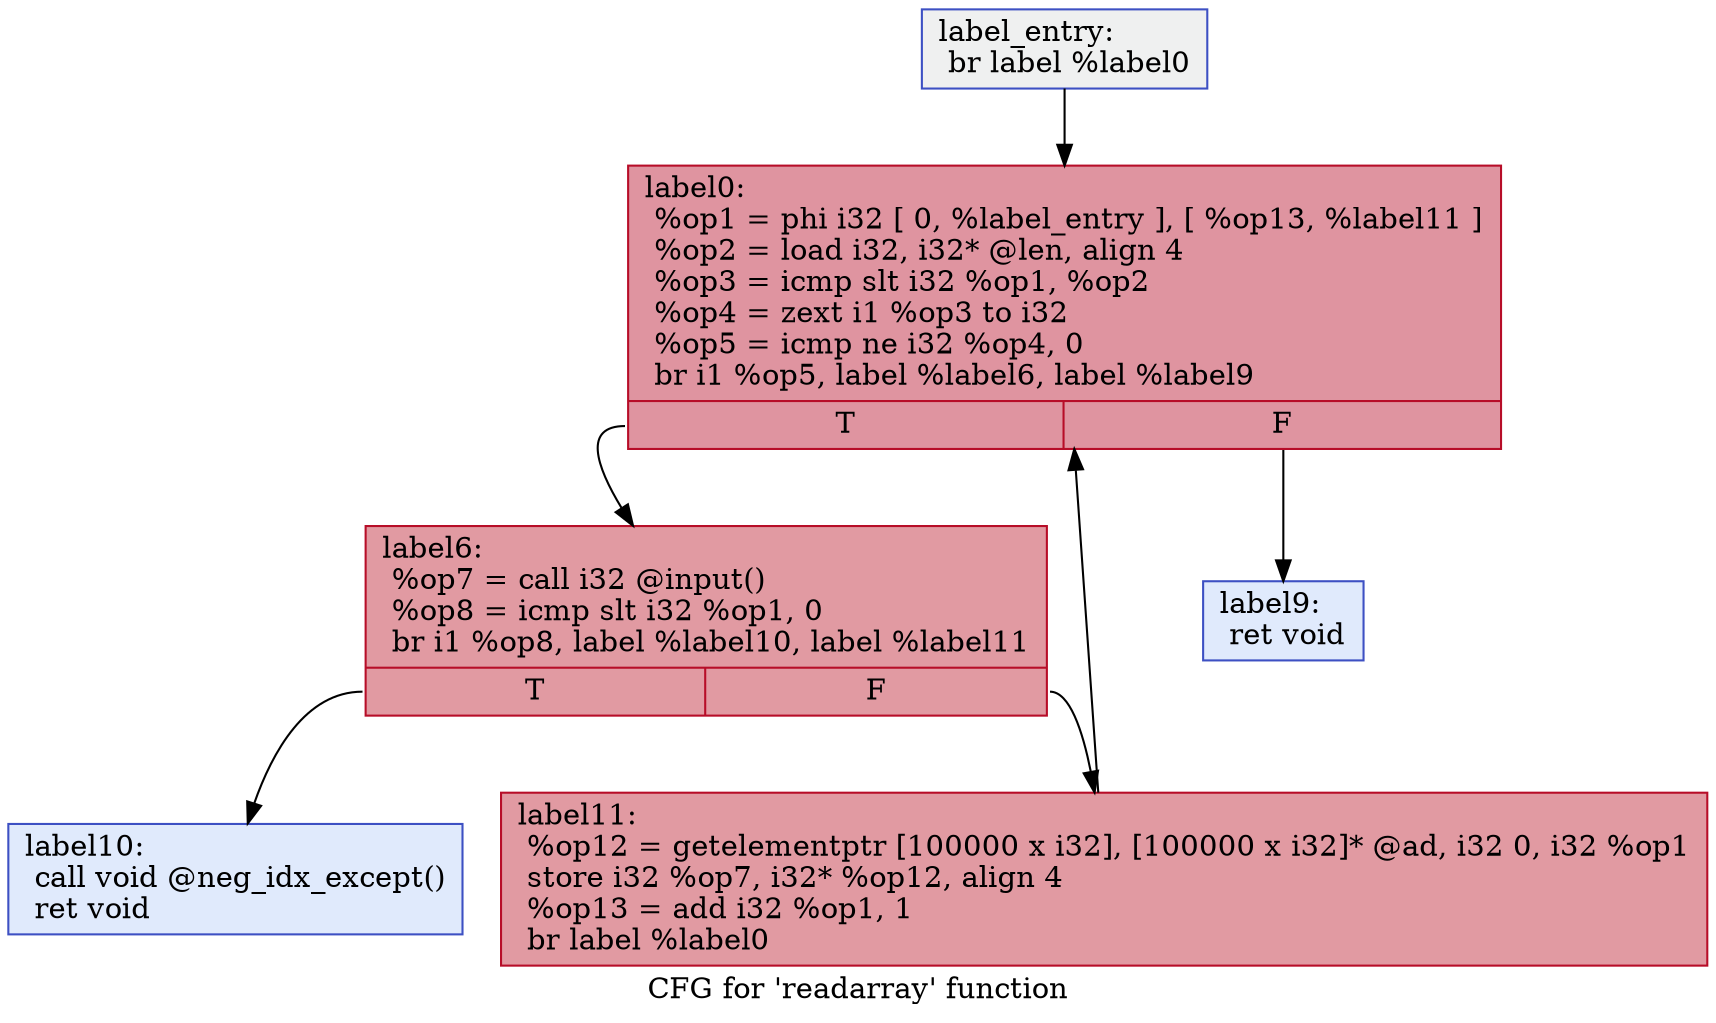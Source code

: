 digraph "CFG for 'readarray' function" {
	label="CFG for 'readarray' function";

	Node0x20e1c40 [shape=record,color="#3d50c3ff", style=filled, fillcolor="#dbdcde70",label="{label_entry:\l  br label %label0\l}"];
	Node0x20e1c40 -> Node0x20e1e00;
	Node0x20e1e00 [shape=record,color="#b70d28ff", style=filled, fillcolor="#b70d2870",label="{label0:                                           \l  %op1 = phi i32 [ 0, %label_entry ], [ %op13, %label11 ]\l  %op2 = load i32, i32* @len, align 4\l  %op3 = icmp slt i32 %op1, %op2\l  %op4 = zext i1 %op3 to i32\l  %op5 = icmp ne i32 %op4, 0\l  br i1 %op5, label %label6, label %label9\l|{<s0>T|<s1>F}}"];
	Node0x20e1e00:s0 -> Node0x20e2210;
	Node0x20e1e00:s1 -> Node0x20e22e0;
	Node0x20e2210 [shape=record,color="#b70d28ff", style=filled, fillcolor="#bb1b2c70",label="{label6:                                           \l  %op7 = call i32 @input()\l  %op8 = icmp slt i32 %op1, 0\l  br i1 %op8, label %label10, label %label11\l|{<s0>T|<s1>F}}"];
	Node0x20e2210:s0 -> Node0x20e2600;
	Node0x20e2210:s1 -> Node0x20e1f10;
	Node0x20e22e0 [shape=record,color="#3d50c3ff", style=filled, fillcolor="#b9d0f970",label="{label9:                                           \l  ret void\l}"];
	Node0x20e2600 [shape=record,color="#3d50c3ff", style=filled, fillcolor="#b9d0f970",label="{label10:                                          \l  call void @neg_idx_except()\l  ret void\l}"];
	Node0x20e1f10 [shape=record,color="#b70d28ff", style=filled, fillcolor="#bb1b2c70",label="{label11:                                          \l  %op12 = getelementptr [100000 x i32], [100000 x i32]* @ad, i32 0, i32 %op1\l  store i32 %op7, i32* %op12, align 4\l  %op13 = add i32 %op1, 1\l  br label %label0\l}"];
	Node0x20e1f10 -> Node0x20e1e00;
}
